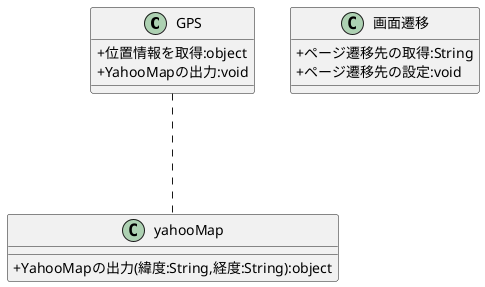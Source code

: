 @startuml

skinparam classAttributeIconSize 0

    class GPS{
        + 位置情報を取得:object
        + YahooMapの出力:void
    }

    class yahooMap{
        + YahooMapの出力(緯度:String,経度:String):object
    }
    
    GPS .-- yahooMap

    class 画面遷移{
        + ページ遷移先の取得:String
        + ページ遷移先の設定:void
    }
    
@enduml